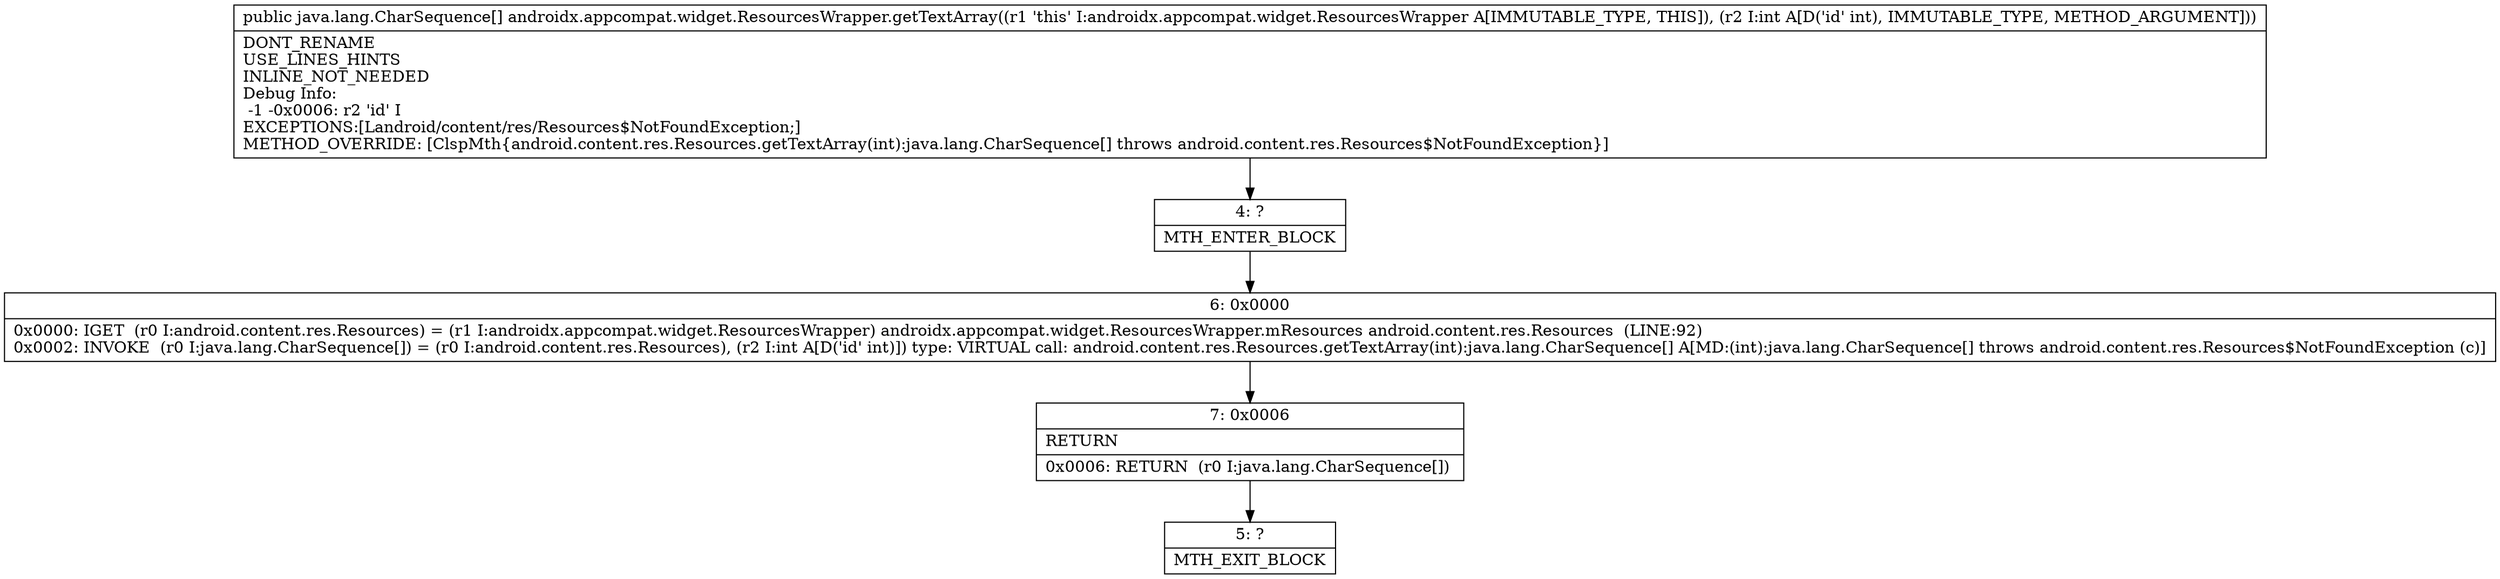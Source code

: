 digraph "CFG forandroidx.appcompat.widget.ResourcesWrapper.getTextArray(I)[Ljava\/lang\/CharSequence;" {
Node_4 [shape=record,label="{4\:\ ?|MTH_ENTER_BLOCK\l}"];
Node_6 [shape=record,label="{6\:\ 0x0000|0x0000: IGET  (r0 I:android.content.res.Resources) = (r1 I:androidx.appcompat.widget.ResourcesWrapper) androidx.appcompat.widget.ResourcesWrapper.mResources android.content.res.Resources  (LINE:92)\l0x0002: INVOKE  (r0 I:java.lang.CharSequence[]) = (r0 I:android.content.res.Resources), (r2 I:int A[D('id' int)]) type: VIRTUAL call: android.content.res.Resources.getTextArray(int):java.lang.CharSequence[] A[MD:(int):java.lang.CharSequence[] throws android.content.res.Resources$NotFoundException (c)]\l}"];
Node_7 [shape=record,label="{7\:\ 0x0006|RETURN\l|0x0006: RETURN  (r0 I:java.lang.CharSequence[]) \l}"];
Node_5 [shape=record,label="{5\:\ ?|MTH_EXIT_BLOCK\l}"];
MethodNode[shape=record,label="{public java.lang.CharSequence[] androidx.appcompat.widget.ResourcesWrapper.getTextArray((r1 'this' I:androidx.appcompat.widget.ResourcesWrapper A[IMMUTABLE_TYPE, THIS]), (r2 I:int A[D('id' int), IMMUTABLE_TYPE, METHOD_ARGUMENT]))  | DONT_RENAME\lUSE_LINES_HINTS\lINLINE_NOT_NEEDED\lDebug Info:\l  \-1 \-0x0006: r2 'id' I\lEXCEPTIONS:[Landroid\/content\/res\/Resources$NotFoundException;]\lMETHOD_OVERRIDE: [ClspMth\{android.content.res.Resources.getTextArray(int):java.lang.CharSequence[] throws android.content.res.Resources$NotFoundException\}]\l}"];
MethodNode -> Node_4;Node_4 -> Node_6;
Node_6 -> Node_7;
Node_7 -> Node_5;
}

